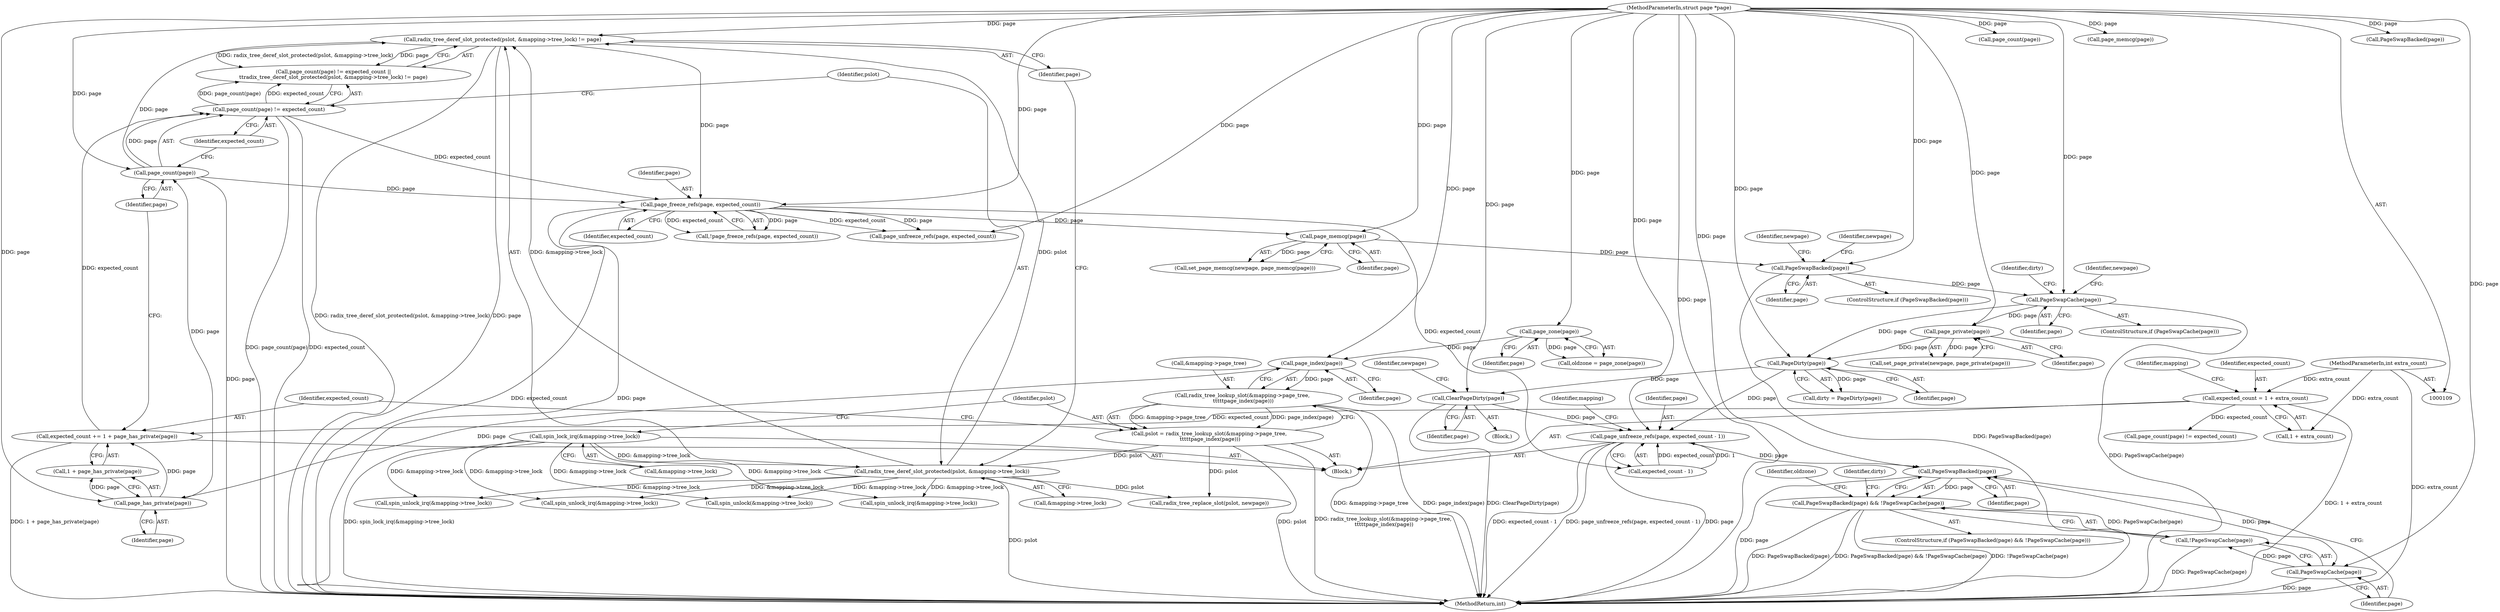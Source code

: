 digraph "0_linux_42cb14b110a5698ccf26ce59c4441722605a3743_0@pointer" {
"1000294" [label="(Call,ClearPageDirty(page))"];
"1000289" [label="(Call,PageDirty(page))"];
"1000285" [label="(Call,page_private(page))"];
"1000278" [label="(Call,PageSwapCache(page))"];
"1000271" [label="(Call,PageSwapBacked(page))"];
"1000254" [label="(Call,page_memcg(page))"];
"1000217" [label="(Call,page_freeze_refs(page, expected_count))"];
"1000198" [label="(Call,radix_tree_deref_slot_protected(pslot, &mapping->tree_lock) != page)"];
"1000199" [label="(Call,radix_tree_deref_slot_protected(pslot, &mapping->tree_lock))"];
"1000177" [label="(Call,pslot = radix_tree_lookup_slot(&mapping->page_tree,\n \t\t\t\t\tpage_index(page)))"];
"1000179" [label="(Call,radix_tree_lookup_slot(&mapping->page_tree,\n \t\t\t\t\tpage_index(page)))"];
"1000184" [label="(Call,page_index(page))"];
"1000166" [label="(Call,page_zone(page))"];
"1000112" [label="(MethodParameterIn,struct page *page)"];
"1000172" [label="(Call,spin_lock_irq(&mapping->tree_lock))"];
"1000195" [label="(Call,page_count(page))"];
"1000190" [label="(Call,page_has_private(page))"];
"1000194" [label="(Call,page_count(page) != expected_count)"];
"1000186" [label="(Call,expected_count += 1 + page_has_private(page))"];
"1000121" [label="(Call,expected_count = 1 + extra_count)"];
"1000115" [label="(MethodParameterIn,int extra_count)"];
"1000301" [label="(Call,page_unfreeze_refs(page, expected_count - 1))"];
"1000324" [label="(Call,PageSwapBacked(page))"];
"1000323" [label="(Call,PageSwapBacked(page) && !PageSwapCache(page))"];
"1000327" [label="(Call,PageSwapCache(page))"];
"1000326" [label="(Call,!PageSwapCache(page))"];
"1000283" [label="(Call,set_page_private(newpage, page_private(page)))"];
"1000133" [label="(Call,page_count(page))"];
"1000177" [label="(Call,pslot = radix_tree_lookup_slot(&mapping->page_tree,\n \t\t\t\t\tpage_index(page)))"];
"1000241" [label="(Call,page_unfreeze_refs(page, expected_count))"];
"1000279" [label="(Identifier,page)"];
"1000277" [label="(ControlStructure,if (PageSwapCache(page)))"];
"1000252" [label="(Call,set_page_memcg(newpage, page_memcg(page)))"];
"1000166" [label="(Call,page_zone(page))"];
"1000187" [label="(Identifier,expected_count)"];
"1000272" [label="(Identifier,page)"];
"1000129" [label="(Identifier,mapping)"];
"1000201" [label="(Call,&mapping->tree_lock)"];
"1000302" [label="(Identifier,page)"];
"1000301" [label="(Call,page_unfreeze_refs(page, expected_count - 1))"];
"1000298" [label="(Call,radix_tree_replace_slot(pslot, newpage))"];
"1000180" [label="(Call,&mapping->page_tree)"];
"1000297" [label="(Identifier,newpage)"];
"1000132" [label="(Call,page_count(page) != expected_count)"];
"1000325" [label="(Identifier,page)"];
"1000188" [label="(Call,1 + page_has_private(page))"];
"1000172" [label="(Call,spin_lock_irq(&mapping->tree_lock))"];
"1000179" [label="(Call,radix_tree_lookup_slot(&mapping->page_tree,\n \t\t\t\t\tpage_index(page)))"];
"1000322" [label="(ControlStructure,if (PageSwapBacked(page) && !PageSwapCache(page)))"];
"1000270" [label="(ControlStructure,if (PageSwapBacked(page)))"];
"1000185" [label="(Identifier,page)"];
"1000199" [label="(Call,radix_tree_deref_slot_protected(pslot, &mapping->tree_lock))"];
"1000116" [label="(Block,)"];
"1000173" [label="(Call,&mapping->tree_lock)"];
"1000194" [label="(Call,page_count(page) != expected_count)"];
"1000324" [label="(Call,PageSwapBacked(page))"];
"1000123" [label="(Call,1 + extra_count)"];
"1000286" [label="(Identifier,page)"];
"1000115" [label="(MethodParameterIn,int extra_count)"];
"1000198" [label="(Call,radix_tree_deref_slot_protected(pslot, &mapping->tree_lock) != page)"];
"1000191" [label="(Identifier,page)"];
"1000217" [label="(Call,page_freeze_refs(page, expected_count))"];
"1000327" [label="(Call,PageSwapCache(page))"];
"1000306" [label="(Call,spin_unlock(&mapping->tree_lock))"];
"1000323" [label="(Call,PageSwapBacked(page) && !PageSwapCache(page))"];
"1000326" [label="(Call,!PageSwapCache(page))"];
"1000282" [label="(Identifier,newpage)"];
"1000287" [label="(Call,dirty = PageDirty(page))"];
"1000303" [label="(Call,expected_count - 1)"];
"1000216" [label="(Call,!page_freeze_refs(page, expected_count))"];
"1000190" [label="(Call,page_has_private(page))"];
"1000254" [label="(Call,page_memcg(page))"];
"1000285" [label="(Call,page_private(page))"];
"1000141" [label="(Call,page_memcg(page))"];
"1000200" [label="(Identifier,pslot)"];
"1000186" [label="(Call,expected_count += 1 + page_has_private(page))"];
"1000184" [label="(Call,page_index(page))"];
"1000309" [label="(Identifier,mapping)"];
"1000195" [label="(Call,page_count(page))"];
"1000197" [label="(Identifier,expected_count)"];
"1000244" [label="(Call,spin_unlock_irq(&mapping->tree_lock))"];
"1000351" [label="(MethodReturn,int)"];
"1000112" [label="(MethodParameterIn,struct page *page)"];
"1000290" [label="(Identifier,page)"];
"1000121" [label="(Call,expected_count = 1 + extra_count)"];
"1000158" [label="(Call,PageSwapBacked(page))"];
"1000196" [label="(Identifier,page)"];
"1000271" [label="(Call,PageSwapBacked(page))"];
"1000293" [label="(Block,)"];
"1000122" [label="(Identifier,expected_count)"];
"1000193" [label="(Call,page_count(page) != expected_count ||\n\t\tradix_tree_deref_slot_protected(pslot, &mapping->tree_lock) != page)"];
"1000207" [label="(Call,spin_unlock_irq(&mapping->tree_lock))"];
"1000276" [label="(Identifier,newpage)"];
"1000255" [label="(Identifier,page)"];
"1000294" [label="(Call,ClearPageDirty(page))"];
"1000288" [label="(Identifier,dirty)"];
"1000338" [label="(Identifier,dirty)"];
"1000289" [label="(Call,PageDirty(page))"];
"1000218" [label="(Identifier,page)"];
"1000295" [label="(Identifier,page)"];
"1000164" [label="(Call,oldzone = page_zone(page))"];
"1000219" [label="(Identifier,expected_count)"];
"1000178" [label="(Identifier,pslot)"];
"1000205" [label="(Identifier,page)"];
"1000328" [label="(Identifier,page)"];
"1000221" [label="(Call,spin_unlock_irq(&mapping->tree_lock))"];
"1000331" [label="(Identifier,oldzone)"];
"1000278" [label="(Call,PageSwapCache(page))"];
"1000167" [label="(Identifier,page)"];
"1000274" [label="(Identifier,newpage)"];
"1000294" -> "1000293"  [label="AST: "];
"1000294" -> "1000295"  [label="CFG: "];
"1000295" -> "1000294"  [label="AST: "];
"1000297" -> "1000294"  [label="CFG: "];
"1000294" -> "1000351"  [label="DDG: ClearPageDirty(page)"];
"1000289" -> "1000294"  [label="DDG: page"];
"1000112" -> "1000294"  [label="DDG: page"];
"1000294" -> "1000301"  [label="DDG: page"];
"1000289" -> "1000287"  [label="AST: "];
"1000289" -> "1000290"  [label="CFG: "];
"1000290" -> "1000289"  [label="AST: "];
"1000287" -> "1000289"  [label="CFG: "];
"1000289" -> "1000287"  [label="DDG: page"];
"1000285" -> "1000289"  [label="DDG: page"];
"1000278" -> "1000289"  [label="DDG: page"];
"1000112" -> "1000289"  [label="DDG: page"];
"1000289" -> "1000301"  [label="DDG: page"];
"1000285" -> "1000283"  [label="AST: "];
"1000285" -> "1000286"  [label="CFG: "];
"1000286" -> "1000285"  [label="AST: "];
"1000283" -> "1000285"  [label="CFG: "];
"1000285" -> "1000283"  [label="DDG: page"];
"1000278" -> "1000285"  [label="DDG: page"];
"1000112" -> "1000285"  [label="DDG: page"];
"1000278" -> "1000277"  [label="AST: "];
"1000278" -> "1000279"  [label="CFG: "];
"1000279" -> "1000278"  [label="AST: "];
"1000282" -> "1000278"  [label="CFG: "];
"1000288" -> "1000278"  [label="CFG: "];
"1000278" -> "1000351"  [label="DDG: PageSwapCache(page)"];
"1000271" -> "1000278"  [label="DDG: page"];
"1000112" -> "1000278"  [label="DDG: page"];
"1000271" -> "1000270"  [label="AST: "];
"1000271" -> "1000272"  [label="CFG: "];
"1000272" -> "1000271"  [label="AST: "];
"1000274" -> "1000271"  [label="CFG: "];
"1000276" -> "1000271"  [label="CFG: "];
"1000271" -> "1000351"  [label="DDG: PageSwapBacked(page)"];
"1000254" -> "1000271"  [label="DDG: page"];
"1000112" -> "1000271"  [label="DDG: page"];
"1000254" -> "1000252"  [label="AST: "];
"1000254" -> "1000255"  [label="CFG: "];
"1000255" -> "1000254"  [label="AST: "];
"1000252" -> "1000254"  [label="CFG: "];
"1000254" -> "1000252"  [label="DDG: page"];
"1000217" -> "1000254"  [label="DDG: page"];
"1000112" -> "1000254"  [label="DDG: page"];
"1000217" -> "1000216"  [label="AST: "];
"1000217" -> "1000219"  [label="CFG: "];
"1000218" -> "1000217"  [label="AST: "];
"1000219" -> "1000217"  [label="AST: "];
"1000216" -> "1000217"  [label="CFG: "];
"1000217" -> "1000351"  [label="DDG: expected_count"];
"1000217" -> "1000351"  [label="DDG: page"];
"1000217" -> "1000216"  [label="DDG: page"];
"1000217" -> "1000216"  [label="DDG: expected_count"];
"1000198" -> "1000217"  [label="DDG: page"];
"1000195" -> "1000217"  [label="DDG: page"];
"1000112" -> "1000217"  [label="DDG: page"];
"1000194" -> "1000217"  [label="DDG: expected_count"];
"1000217" -> "1000241"  [label="DDG: page"];
"1000217" -> "1000241"  [label="DDG: expected_count"];
"1000217" -> "1000303"  [label="DDG: expected_count"];
"1000198" -> "1000193"  [label="AST: "];
"1000198" -> "1000205"  [label="CFG: "];
"1000199" -> "1000198"  [label="AST: "];
"1000205" -> "1000198"  [label="AST: "];
"1000193" -> "1000198"  [label="CFG: "];
"1000198" -> "1000351"  [label="DDG: radix_tree_deref_slot_protected(pslot, &mapping->tree_lock)"];
"1000198" -> "1000351"  [label="DDG: page"];
"1000198" -> "1000193"  [label="DDG: radix_tree_deref_slot_protected(pslot, &mapping->tree_lock)"];
"1000198" -> "1000193"  [label="DDG: page"];
"1000199" -> "1000198"  [label="DDG: pslot"];
"1000199" -> "1000198"  [label="DDG: &mapping->tree_lock"];
"1000195" -> "1000198"  [label="DDG: page"];
"1000112" -> "1000198"  [label="DDG: page"];
"1000199" -> "1000201"  [label="CFG: "];
"1000200" -> "1000199"  [label="AST: "];
"1000201" -> "1000199"  [label="AST: "];
"1000205" -> "1000199"  [label="CFG: "];
"1000199" -> "1000351"  [label="DDG: pslot"];
"1000177" -> "1000199"  [label="DDG: pslot"];
"1000172" -> "1000199"  [label="DDG: &mapping->tree_lock"];
"1000199" -> "1000207"  [label="DDG: &mapping->tree_lock"];
"1000199" -> "1000221"  [label="DDG: &mapping->tree_lock"];
"1000199" -> "1000244"  [label="DDG: &mapping->tree_lock"];
"1000199" -> "1000298"  [label="DDG: pslot"];
"1000199" -> "1000306"  [label="DDG: &mapping->tree_lock"];
"1000177" -> "1000116"  [label="AST: "];
"1000177" -> "1000179"  [label="CFG: "];
"1000178" -> "1000177"  [label="AST: "];
"1000179" -> "1000177"  [label="AST: "];
"1000187" -> "1000177"  [label="CFG: "];
"1000177" -> "1000351"  [label="DDG: pslot"];
"1000177" -> "1000351"  [label="DDG: radix_tree_lookup_slot(&mapping->page_tree,\n \t\t\t\t\tpage_index(page))"];
"1000179" -> "1000177"  [label="DDG: &mapping->page_tree"];
"1000179" -> "1000177"  [label="DDG: page_index(page)"];
"1000177" -> "1000298"  [label="DDG: pslot"];
"1000179" -> "1000184"  [label="CFG: "];
"1000180" -> "1000179"  [label="AST: "];
"1000184" -> "1000179"  [label="AST: "];
"1000179" -> "1000351"  [label="DDG: page_index(page)"];
"1000179" -> "1000351"  [label="DDG: &mapping->page_tree"];
"1000184" -> "1000179"  [label="DDG: page"];
"1000184" -> "1000185"  [label="CFG: "];
"1000185" -> "1000184"  [label="AST: "];
"1000166" -> "1000184"  [label="DDG: page"];
"1000112" -> "1000184"  [label="DDG: page"];
"1000184" -> "1000190"  [label="DDG: page"];
"1000166" -> "1000164"  [label="AST: "];
"1000166" -> "1000167"  [label="CFG: "];
"1000167" -> "1000166"  [label="AST: "];
"1000164" -> "1000166"  [label="CFG: "];
"1000166" -> "1000164"  [label="DDG: page"];
"1000112" -> "1000166"  [label="DDG: page"];
"1000112" -> "1000109"  [label="AST: "];
"1000112" -> "1000351"  [label="DDG: page"];
"1000112" -> "1000133"  [label="DDG: page"];
"1000112" -> "1000141"  [label="DDG: page"];
"1000112" -> "1000158"  [label="DDG: page"];
"1000112" -> "1000190"  [label="DDG: page"];
"1000112" -> "1000195"  [label="DDG: page"];
"1000112" -> "1000241"  [label="DDG: page"];
"1000112" -> "1000301"  [label="DDG: page"];
"1000112" -> "1000324"  [label="DDG: page"];
"1000112" -> "1000327"  [label="DDG: page"];
"1000172" -> "1000116"  [label="AST: "];
"1000172" -> "1000173"  [label="CFG: "];
"1000173" -> "1000172"  [label="AST: "];
"1000178" -> "1000172"  [label="CFG: "];
"1000172" -> "1000351"  [label="DDG: spin_lock_irq(&mapping->tree_lock)"];
"1000172" -> "1000207"  [label="DDG: &mapping->tree_lock"];
"1000172" -> "1000221"  [label="DDG: &mapping->tree_lock"];
"1000172" -> "1000244"  [label="DDG: &mapping->tree_lock"];
"1000172" -> "1000306"  [label="DDG: &mapping->tree_lock"];
"1000195" -> "1000194"  [label="AST: "];
"1000195" -> "1000196"  [label="CFG: "];
"1000196" -> "1000195"  [label="AST: "];
"1000197" -> "1000195"  [label="CFG: "];
"1000195" -> "1000351"  [label="DDG: page"];
"1000195" -> "1000194"  [label="DDG: page"];
"1000190" -> "1000195"  [label="DDG: page"];
"1000190" -> "1000188"  [label="AST: "];
"1000190" -> "1000191"  [label="CFG: "];
"1000191" -> "1000190"  [label="AST: "];
"1000188" -> "1000190"  [label="CFG: "];
"1000190" -> "1000186"  [label="DDG: page"];
"1000190" -> "1000188"  [label="DDG: page"];
"1000194" -> "1000193"  [label="AST: "];
"1000194" -> "1000197"  [label="CFG: "];
"1000197" -> "1000194"  [label="AST: "];
"1000200" -> "1000194"  [label="CFG: "];
"1000193" -> "1000194"  [label="CFG: "];
"1000194" -> "1000351"  [label="DDG: page_count(page)"];
"1000194" -> "1000351"  [label="DDG: expected_count"];
"1000194" -> "1000193"  [label="DDG: page_count(page)"];
"1000194" -> "1000193"  [label="DDG: expected_count"];
"1000186" -> "1000194"  [label="DDG: expected_count"];
"1000186" -> "1000116"  [label="AST: "];
"1000186" -> "1000188"  [label="CFG: "];
"1000187" -> "1000186"  [label="AST: "];
"1000188" -> "1000186"  [label="AST: "];
"1000196" -> "1000186"  [label="CFG: "];
"1000186" -> "1000351"  [label="DDG: 1 + page_has_private(page)"];
"1000121" -> "1000186"  [label="DDG: expected_count"];
"1000121" -> "1000116"  [label="AST: "];
"1000121" -> "1000123"  [label="CFG: "];
"1000122" -> "1000121"  [label="AST: "];
"1000123" -> "1000121"  [label="AST: "];
"1000129" -> "1000121"  [label="CFG: "];
"1000121" -> "1000351"  [label="DDG: 1 + extra_count"];
"1000115" -> "1000121"  [label="DDG: extra_count"];
"1000121" -> "1000132"  [label="DDG: expected_count"];
"1000115" -> "1000109"  [label="AST: "];
"1000115" -> "1000351"  [label="DDG: extra_count"];
"1000115" -> "1000123"  [label="DDG: extra_count"];
"1000301" -> "1000116"  [label="AST: "];
"1000301" -> "1000303"  [label="CFG: "];
"1000302" -> "1000301"  [label="AST: "];
"1000303" -> "1000301"  [label="AST: "];
"1000309" -> "1000301"  [label="CFG: "];
"1000301" -> "1000351"  [label="DDG: expected_count - 1"];
"1000301" -> "1000351"  [label="DDG: page_unfreeze_refs(page, expected_count - 1)"];
"1000301" -> "1000351"  [label="DDG: page"];
"1000303" -> "1000301"  [label="DDG: expected_count"];
"1000303" -> "1000301"  [label="DDG: 1"];
"1000301" -> "1000324"  [label="DDG: page"];
"1000324" -> "1000323"  [label="AST: "];
"1000324" -> "1000325"  [label="CFG: "];
"1000325" -> "1000324"  [label="AST: "];
"1000328" -> "1000324"  [label="CFG: "];
"1000323" -> "1000324"  [label="CFG: "];
"1000324" -> "1000351"  [label="DDG: page"];
"1000324" -> "1000323"  [label="DDG: page"];
"1000324" -> "1000327"  [label="DDG: page"];
"1000323" -> "1000322"  [label="AST: "];
"1000323" -> "1000326"  [label="CFG: "];
"1000326" -> "1000323"  [label="AST: "];
"1000331" -> "1000323"  [label="CFG: "];
"1000338" -> "1000323"  [label="CFG: "];
"1000323" -> "1000351"  [label="DDG: !PageSwapCache(page)"];
"1000323" -> "1000351"  [label="DDG: PageSwapBacked(page)"];
"1000323" -> "1000351"  [label="DDG: PageSwapBacked(page) && !PageSwapCache(page)"];
"1000326" -> "1000323"  [label="DDG: PageSwapCache(page)"];
"1000327" -> "1000326"  [label="AST: "];
"1000327" -> "1000328"  [label="CFG: "];
"1000328" -> "1000327"  [label="AST: "];
"1000326" -> "1000327"  [label="CFG: "];
"1000327" -> "1000351"  [label="DDG: page"];
"1000327" -> "1000326"  [label="DDG: page"];
"1000326" -> "1000351"  [label="DDG: PageSwapCache(page)"];
}
